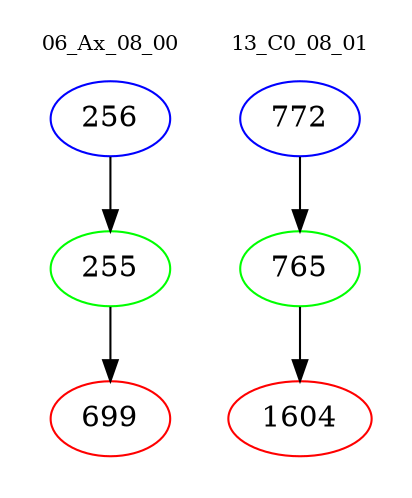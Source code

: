 digraph{
subgraph cluster_0 {
color = white
label = "06_Ax_08_00";
fontsize=10;
T0_256 [label="256", color="blue"]
T0_256 -> T0_255 [color="black"]
T0_255 [label="255", color="green"]
T0_255 -> T0_699 [color="black"]
T0_699 [label="699", color="red"]
}
subgraph cluster_1 {
color = white
label = "13_C0_08_01";
fontsize=10;
T1_772 [label="772", color="blue"]
T1_772 -> T1_765 [color="black"]
T1_765 [label="765", color="green"]
T1_765 -> T1_1604 [color="black"]
T1_1604 [label="1604", color="red"]
}
}
